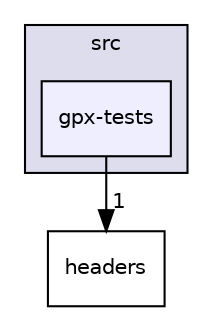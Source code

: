 digraph "gpx-tests" {
  compound=true
  node [ fontsize="10", fontname="Helvetica"];
  edge [ labelfontsize="10", labelfontname="Helvetica"];
  subgraph clusterdir_2dcdd076a38b17e9ccd456f294c524a7 {
    graph [ bgcolor="#ddddee", pencolor="black", label="src" fontname="Helvetica", fontsize="10", URL="dir_2dcdd076a38b17e9ccd456f294c524a7.html"]
  dir_51b54a82e57331a0d644dd1d151964e4 [shape=box, label="gpx-tests", style="filled", fillcolor="#eeeeff", pencolor="black", URL="dir_51b54a82e57331a0d644dd1d151964e4.html"];
  }
  dir_543dcca676dfe97e83b1d501ade83928 [shape=box label="headers" URL="dir_543dcca676dfe97e83b1d501ade83928.html"];
  dir_51b54a82e57331a0d644dd1d151964e4->dir_543dcca676dfe97e83b1d501ade83928 [headlabel="1", labeldistance=1.5 headhref="dir_000005_000001.html"];
}
